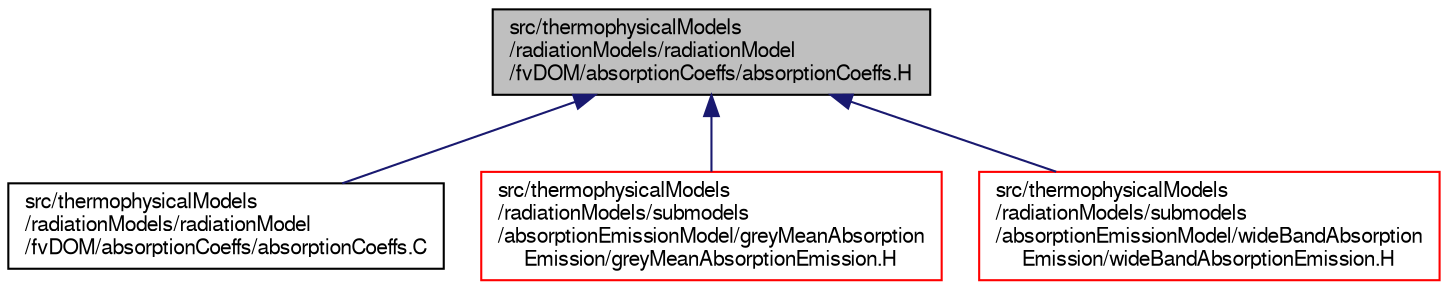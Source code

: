 digraph "src/thermophysicalModels/radiationModels/radiationModel/fvDOM/absorptionCoeffs/absorptionCoeffs.H"
{
  bgcolor="transparent";
  edge [fontname="FreeSans",fontsize="10",labelfontname="FreeSans",labelfontsize="10"];
  node [fontname="FreeSans",fontsize="10",shape=record];
  Node92 [label="src/thermophysicalModels\l/radiationModels/radiationModel\l/fvDOM/absorptionCoeffs/absorptionCoeffs.H",height=0.2,width=0.4,color="black", fillcolor="grey75", style="filled", fontcolor="black"];
  Node92 -> Node93 [dir="back",color="midnightblue",fontsize="10",style="solid",fontname="FreeSans"];
  Node93 [label="src/thermophysicalModels\l/radiationModels/radiationModel\l/fvDOM/absorptionCoeffs/absorptionCoeffs.C",height=0.2,width=0.4,color="black",URL="$a15956.html"];
  Node92 -> Node94 [dir="back",color="midnightblue",fontsize="10",style="solid",fontname="FreeSans"];
  Node94 [label="src/thermophysicalModels\l/radiationModels/submodels\l/absorptionEmissionModel/greyMeanAbsorption\lEmission/greyMeanAbsorptionEmission.H",height=0.2,width=0.4,color="red",URL="$a16043.html"];
  Node92 -> Node96 [dir="back",color="midnightblue",fontsize="10",style="solid",fontname="FreeSans"];
  Node96 [label="src/thermophysicalModels\l/radiationModels/submodels\l/absorptionEmissionModel/wideBandAbsorption\lEmission/wideBandAbsorptionEmission.H",height=0.2,width=0.4,color="red",URL="$a16061.html"];
}
